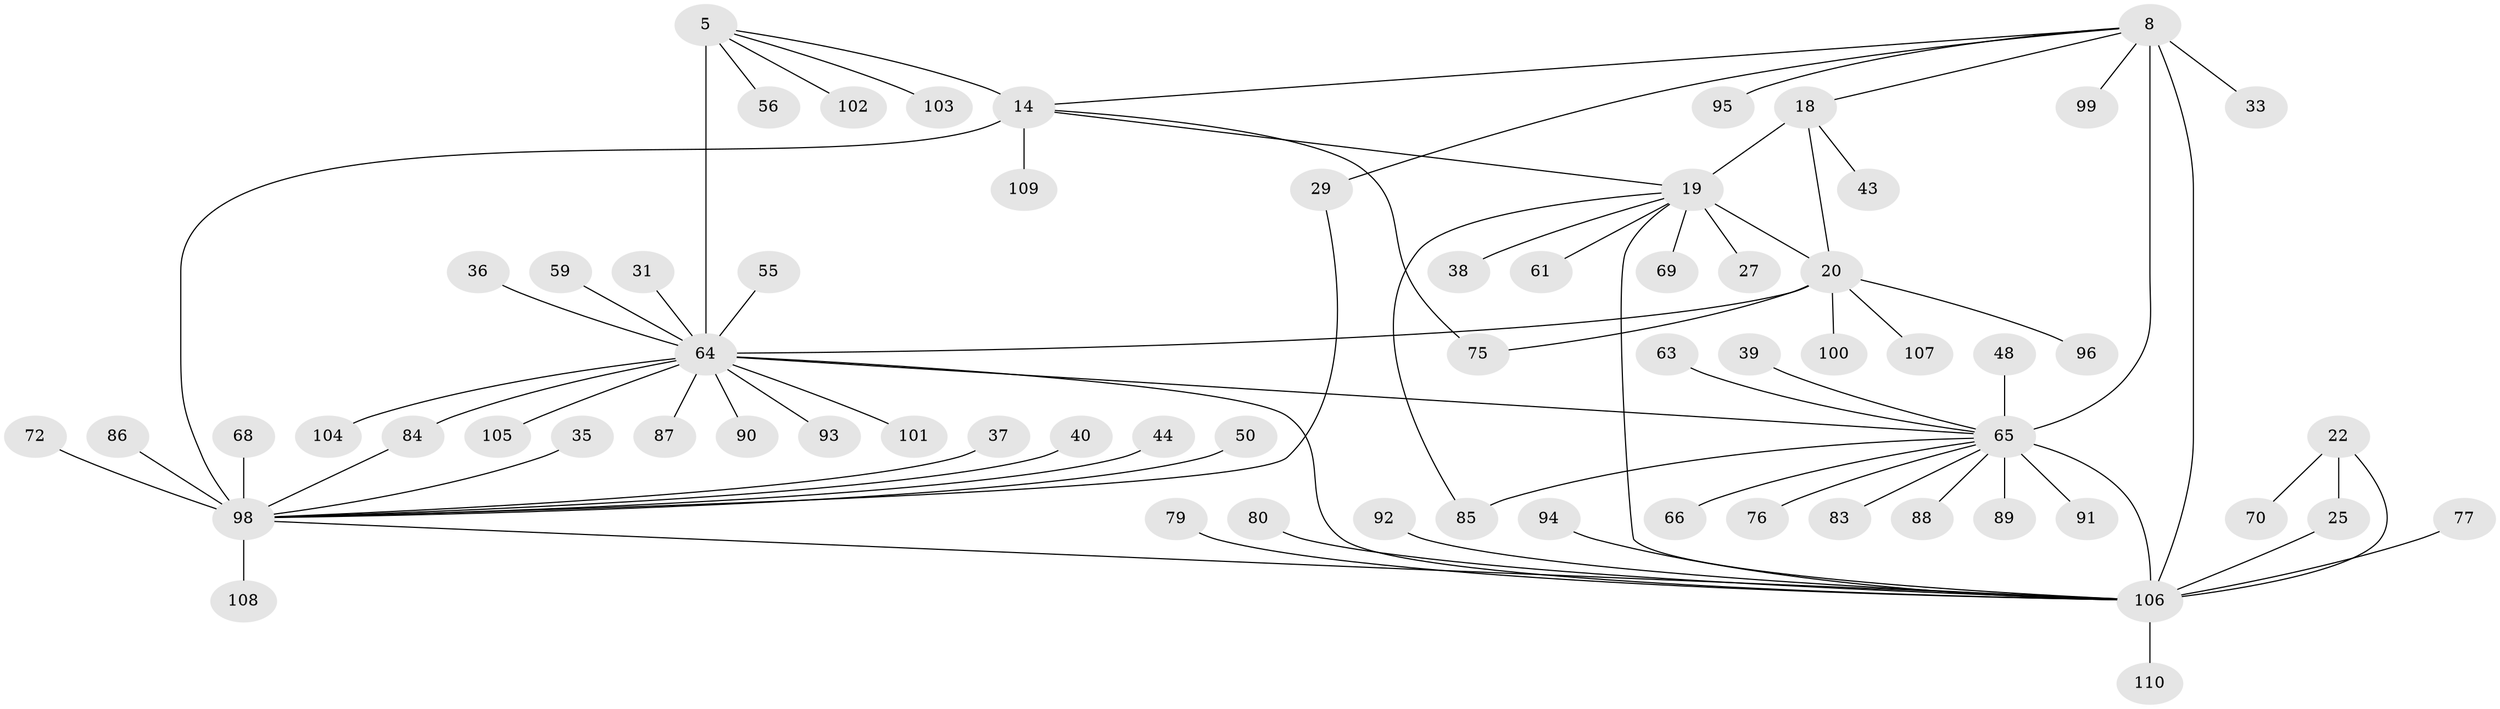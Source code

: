 // original degree distribution, {10: 0.02727272727272727, 5: 0.03636363636363636, 9: 0.02727272727272727, 8: 0.05454545454545454, 7: 0.03636363636363636, 6: 0.00909090909090909, 18: 0.00909090909090909, 4: 0.02727272727272727, 13: 0.00909090909090909, 1: 0.6181818181818182, 2: 0.12727272727272726, 3: 0.01818181818181818}
// Generated by graph-tools (version 1.1) at 2025/58/03/04/25 21:58:55]
// undirected, 66 vertices, 78 edges
graph export_dot {
graph [start="1"]
  node [color=gray90,style=filled];
  5 [super="+2"];
  8 [super="+7"];
  14 [super="+13"];
  18 [super="+17"];
  19 [super="+16"];
  20;
  22;
  25 [super="+23"];
  27;
  29;
  31;
  33;
  35;
  36;
  37;
  38;
  39;
  40;
  43;
  44 [super="+42"];
  48;
  50;
  55;
  56;
  59 [super="+28"];
  61;
  63;
  64 [super="+1+4"];
  65 [super="+32"];
  66 [super="+47"];
  68 [super="+57"];
  69;
  70;
  72;
  75;
  76;
  77;
  79 [super="+62"];
  80;
  83;
  84 [super="+41"];
  85;
  86 [super="+67"];
  87;
  88;
  89;
  90;
  91;
  92;
  93;
  94;
  95;
  96 [super="+82"];
  98 [super="+15"];
  99;
  100;
  101;
  102;
  103;
  104 [super="+97"];
  105;
  106 [super="+74"];
  107;
  108;
  109;
  110;
  5 -- 14;
  5 -- 56;
  5 -- 103;
  5 -- 102;
  5 -- 64 [weight=6];
  8 -- 18;
  8 -- 33;
  8 -- 99;
  8 -- 29;
  8 -- 14;
  8 -- 95;
  8 -- 65 [weight=6];
  8 -- 106;
  14 -- 19;
  14 -- 75;
  14 -- 109;
  14 -- 98 [weight=6];
  18 -- 19 [weight=4];
  18 -- 20 [weight=2];
  18 -- 43;
  19 -- 20 [weight=2];
  19 -- 27;
  19 -- 85;
  19 -- 69;
  19 -- 38;
  19 -- 61;
  19 -- 106 [weight=2];
  20 -- 64 [weight=2];
  20 -- 75;
  20 -- 100;
  20 -- 107;
  20 -- 96;
  22 -- 25 [weight=2];
  22 -- 70;
  22 -- 106 [weight=2];
  25 -- 106 [weight=4];
  29 -- 98;
  31 -- 64;
  35 -- 98;
  36 -- 64;
  37 -- 98;
  39 -- 65;
  40 -- 98;
  44 -- 98;
  48 -- 65;
  50 -- 98;
  55 -- 64;
  59 -- 64;
  63 -- 65;
  64 -- 101;
  64 -- 84;
  64 -- 104;
  64 -- 105;
  64 -- 87;
  64 -- 90;
  64 -- 93;
  64 -- 65;
  64 -- 106;
  65 -- 66;
  65 -- 76;
  65 -- 83;
  65 -- 85;
  65 -- 88;
  65 -- 89;
  65 -- 91;
  65 -- 106;
  68 -- 98;
  72 -- 98;
  77 -- 106;
  79 -- 106;
  80 -- 106;
  84 -- 98;
  86 -- 98;
  92 -- 106;
  94 -- 106;
  98 -- 108;
  98 -- 106;
  106 -- 110;
}
